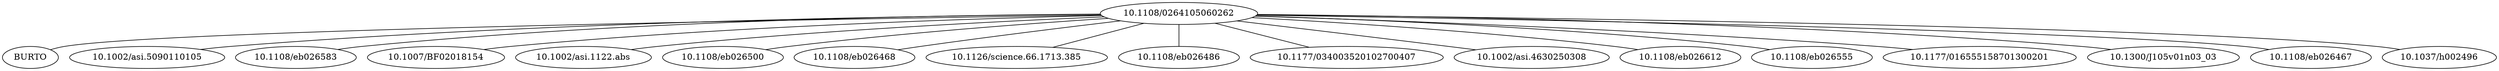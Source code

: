 strict graph mind_map179 {
	"10.1108/0264105060262" -- BURTO
	"10.1108/0264105060262" -- "10.1002/asi.5090110105"
	"10.1108/0264105060262" -- "10.1108/eb026583"
	"10.1108/0264105060262" -- "10.1007/BF02018154"
	"10.1108/0264105060262" -- "10.1002/asi.1122.abs"
	"10.1108/0264105060262" -- "10.1108/eb026500"
	"10.1108/0264105060262" -- "10.1108/eb026468"
	"10.1108/0264105060262" -- "10.1126/science.66.1713.385"
	"10.1108/0264105060262" -- "10.1108/eb026486"
	"10.1108/0264105060262" -- "10.1177/034003520102700407"
	"10.1108/0264105060262" -- "10.1002/asi.4630250308"
	"10.1108/0264105060262" -- "10.1108/eb026612"
	"10.1108/0264105060262" -- "10.1108/eb026555"
	"10.1108/0264105060262" -- "10.1177/016555158701300201"
	"10.1108/0264105060262" -- "10.1300/J105v01n03\_03"
	"10.1108/0264105060262" -- "10.1108/eb026467"
	"10.1108/0264105060262" -- "10.1037/h002496"
}
